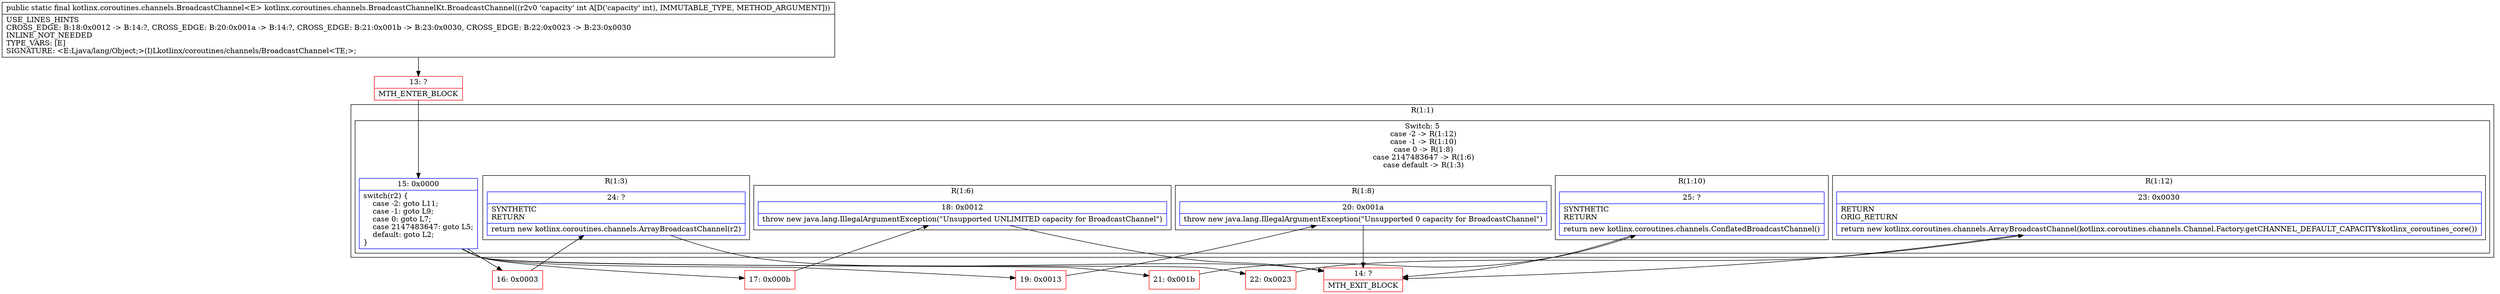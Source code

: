 digraph "CFG forkotlinx.coroutines.channels.BroadcastChannelKt.BroadcastChannel(I)Lkotlinx\/coroutines\/channels\/BroadcastChannel;" {
subgraph cluster_Region_1483742521 {
label = "R(1:1)";
node [shape=record,color=blue];
subgraph cluster_SwitchRegion_235125107 {
label = "Switch: 5
 case -2 -> R(1:12)
 case -1 -> R(1:10)
 case 0 -> R(1:8)
 case 2147483647 -> R(1:6)
 case default -> R(1:3)";
node [shape=record,color=blue];
Node_15 [shape=record,label="{15\:\ 0x0000|switch(r2) \{\l    case \-2: goto L11;\l    case \-1: goto L9;\l    case 0: goto L7;\l    case 2147483647: goto L5;\l    default: goto L2;\l\}\l}"];
subgraph cluster_Region_977130836 {
label = "R(1:12)";
node [shape=record,color=blue];
Node_23 [shape=record,label="{23\:\ 0x0030|RETURN\lORIG_RETURN\l|return new kotlinx.coroutines.channels.ArrayBroadcastChannel(kotlinx.coroutines.channels.Channel.Factory.getCHANNEL_DEFAULT_CAPACITY$kotlinx_coroutines_core())\l}"];
}
subgraph cluster_Region_1628880542 {
label = "R(1:10)";
node [shape=record,color=blue];
Node_25 [shape=record,label="{25\:\ ?|SYNTHETIC\lRETURN\l|return new kotlinx.coroutines.channels.ConflatedBroadcastChannel()\l}"];
}
subgraph cluster_Region_970452560 {
label = "R(1:8)";
node [shape=record,color=blue];
Node_20 [shape=record,label="{20\:\ 0x001a|throw new java.lang.IllegalArgumentException(\"Unsupported 0 capacity for BroadcastChannel\")\l}"];
}
subgraph cluster_Region_705433656 {
label = "R(1:6)";
node [shape=record,color=blue];
Node_18 [shape=record,label="{18\:\ 0x0012|throw new java.lang.IllegalArgumentException(\"Unsupported UNLIMITED capacity for BroadcastChannel\")\l}"];
}
subgraph cluster_Region_2127554392 {
label = "R(1:3)";
node [shape=record,color=blue];
Node_24 [shape=record,label="{24\:\ ?|SYNTHETIC\lRETURN\l|return new kotlinx.coroutines.channels.ArrayBroadcastChannel(r2)\l}"];
}
}
}
Node_13 [shape=record,color=red,label="{13\:\ ?|MTH_ENTER_BLOCK\l}"];
Node_16 [shape=record,color=red,label="{16\:\ 0x0003}"];
Node_14 [shape=record,color=red,label="{14\:\ ?|MTH_EXIT_BLOCK\l}"];
Node_17 [shape=record,color=red,label="{17\:\ 0x000b}"];
Node_19 [shape=record,color=red,label="{19\:\ 0x0013}"];
Node_21 [shape=record,color=red,label="{21\:\ 0x001b}"];
Node_22 [shape=record,color=red,label="{22\:\ 0x0023}"];
MethodNode[shape=record,label="{public static final kotlinx.coroutines.channels.BroadcastChannel\<E\> kotlinx.coroutines.channels.BroadcastChannelKt.BroadcastChannel((r2v0 'capacity' int A[D('capacity' int), IMMUTABLE_TYPE, METHOD_ARGUMENT]))  | USE_LINES_HINTS\lCROSS_EDGE: B:18:0x0012 \-\> B:14:?, CROSS_EDGE: B:20:0x001a \-\> B:14:?, CROSS_EDGE: B:21:0x001b \-\> B:23:0x0030, CROSS_EDGE: B:22:0x0023 \-\> B:23:0x0030\lINLINE_NOT_NEEDED\lTYPE_VARS: [E]\lSIGNATURE: \<E:Ljava\/lang\/Object;\>(I)Lkotlinx\/coroutines\/channels\/BroadcastChannel\<TE;\>;\l}"];
MethodNode -> Node_13;Node_15 -> Node_16;
Node_15 -> Node_17;
Node_15 -> Node_19;
Node_15 -> Node_21;
Node_15 -> Node_22;
Node_23 -> Node_14;
Node_25 -> Node_14;
Node_20 -> Node_14;
Node_18 -> Node_14;
Node_24 -> Node_14;
Node_13 -> Node_15;
Node_16 -> Node_24;
Node_17 -> Node_18;
Node_19 -> Node_20;
Node_21 -> Node_25;
Node_22 -> Node_23;
}

